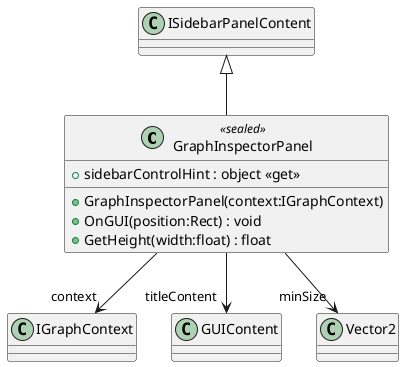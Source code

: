 @startuml
class GraphInspectorPanel <<sealed>> {
    + sidebarControlHint : object <<get>>
    + GraphInspectorPanel(context:IGraphContext)
    + OnGUI(position:Rect) : void
    + GetHeight(width:float) : float
}
ISidebarPanelContent <|-- GraphInspectorPanel
GraphInspectorPanel --> "context" IGraphContext
GraphInspectorPanel --> "titleContent" GUIContent
GraphInspectorPanel --> "minSize" Vector2
@enduml

